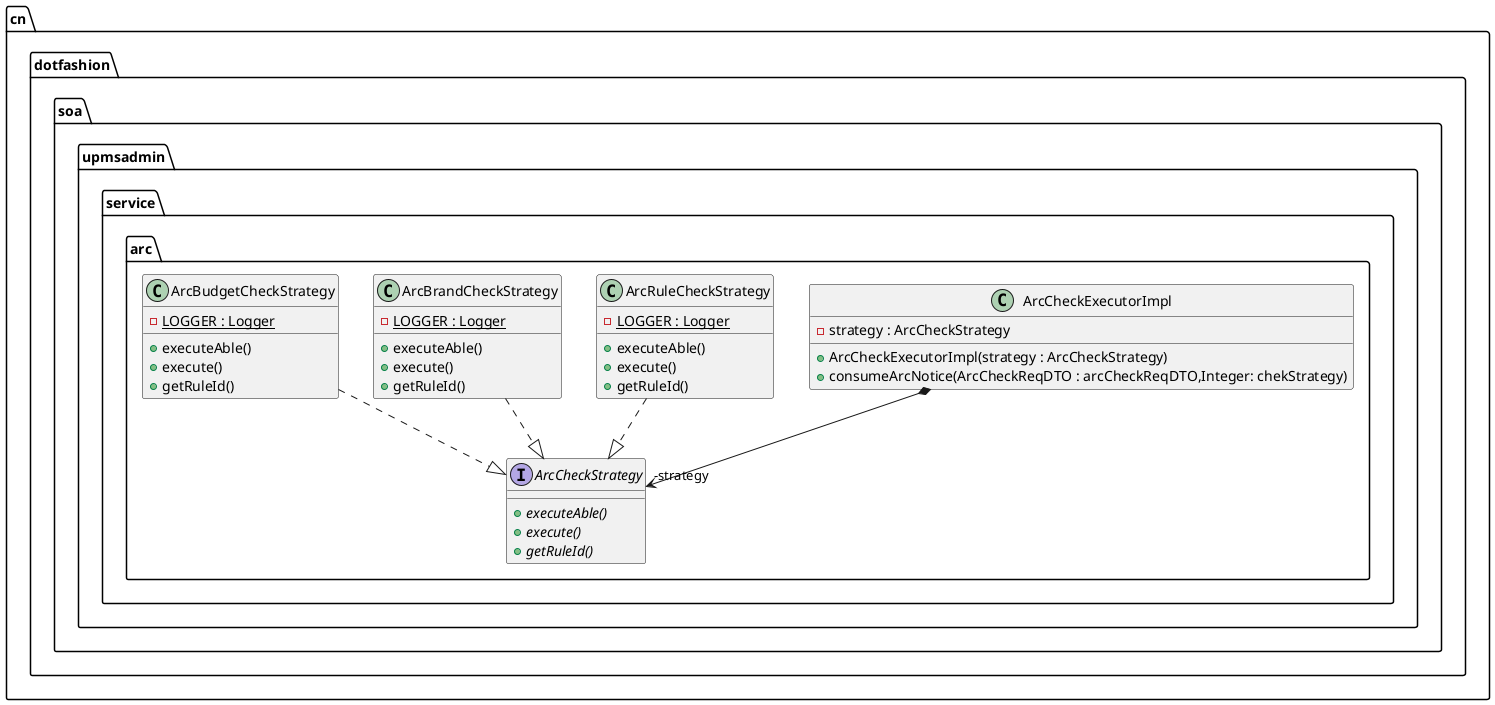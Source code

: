 @startuml
package cn.dotfashion.soa.upmsadmin.service.arc {
  class ArcCheckExecutorImpl {
    - strategy : ArcCheckStrategy
    + ArcCheckExecutorImpl(strategy : ArcCheckStrategy)
    + consumeArcNotice(ArcCheckReqDTO : arcCheckReqDTO,Integer: chekStrategy)
  }
  interface ArcCheckStrategy {
    + executeAble() {abstract}
    + execute() {abstract}
    + getRuleId() {abstract}
  }
  class ArcRuleCheckStrategy {
    - LOGGER : Logger {static}
    + executeAble()
    + execute()
    + getRuleId()
  }
  class ArcBrandCheckStrategy {
    - LOGGER : Logger {static}
    + executeAble()
    + execute()
    + getRuleId()
  }
  class ArcBudgetCheckStrategy {
    - LOGGER : Logger {static}
    + executeAble()
    + execute()
    + getRuleId()
  }
}
ArcCheckExecutorImpl *-->  "-strategy" ArcCheckStrategy
ArcRuleCheckStrategy ..|> ArcCheckStrategy
ArcBrandCheckStrategy ..|> ArcCheckStrategy
ArcBudgetCheckStrategy ..|> ArcCheckStrategy
@enduml



